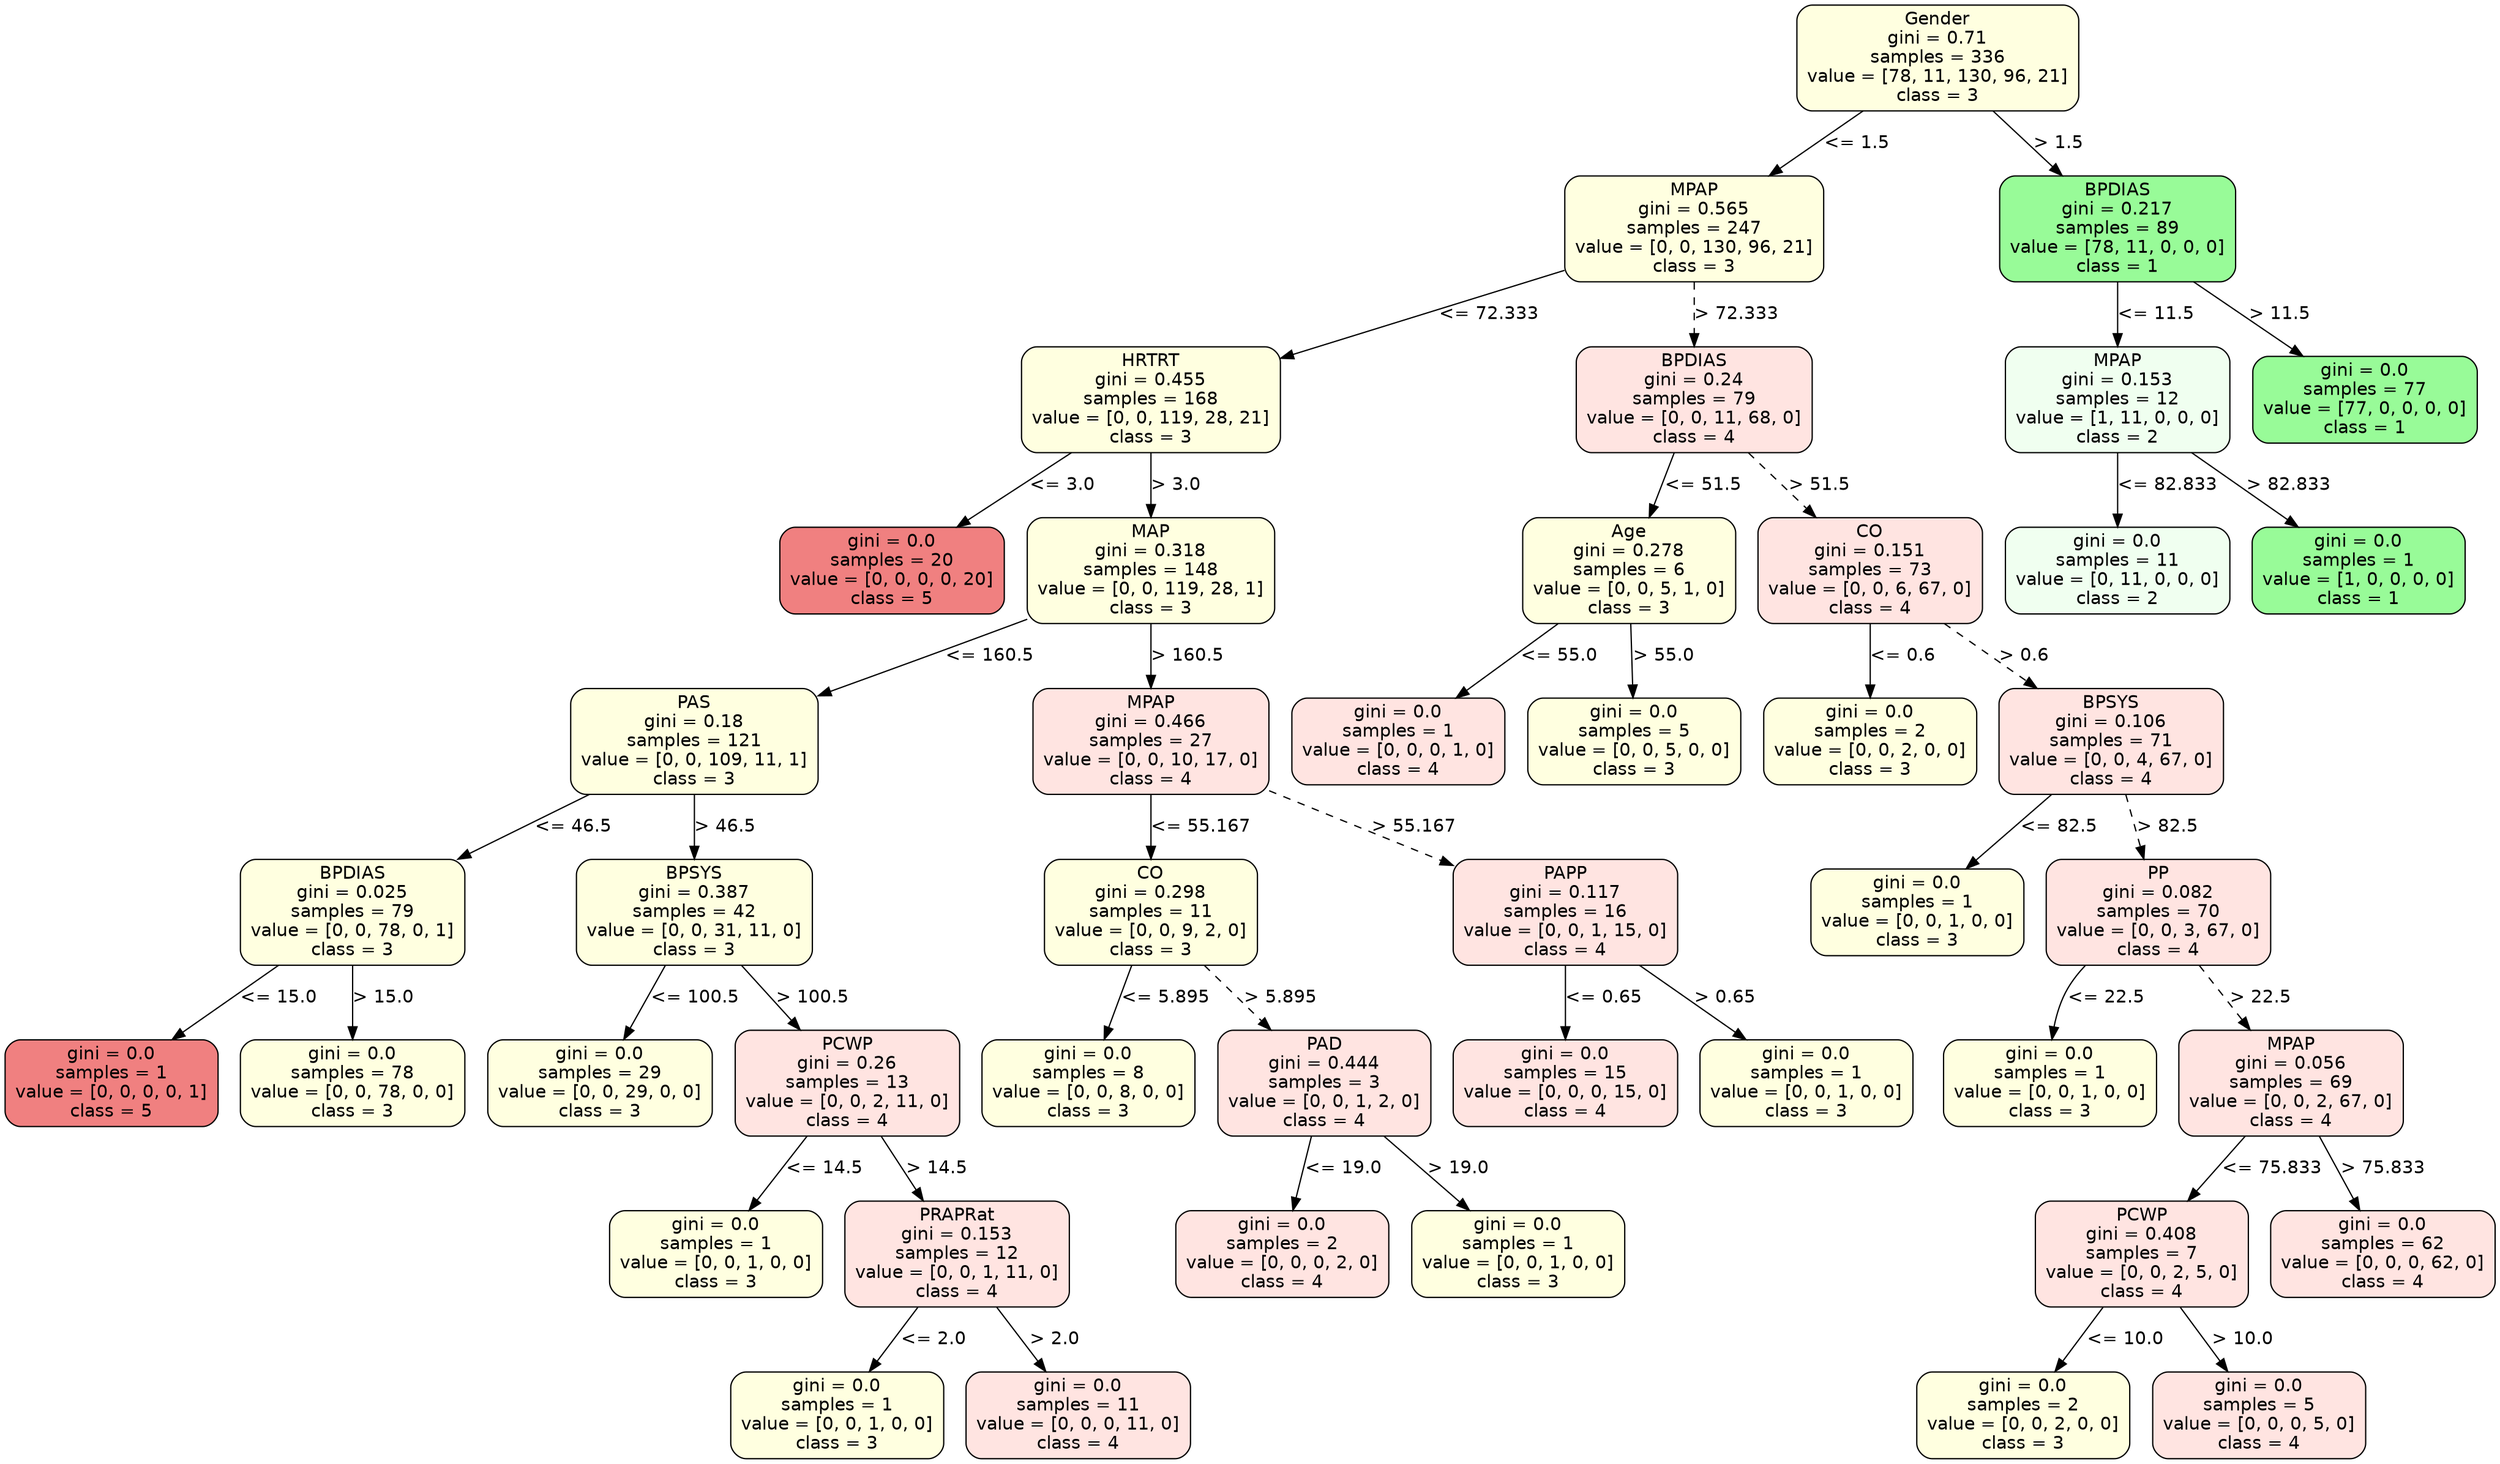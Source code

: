 strict digraph Tree {
	graph [bb="0,0,1678.5,1140"];
	node [color=black,
		fontname=helvetica,
		label="\N",
		shape=box,
		style="filled, rounded"
	];
	edge [fontname=helvetica];
	0	[fillcolor=lightyellow,
		height=1.1528,
		label="Gender\ngini = 0.71\nsamples = 336\nvalue = [78, 11, 130, 96, 21]\nclass = 3",
		pos="1267,1098.5",
		width=2.5694];
	1	[fillcolor=lightyellow,
		height=1.1528,
		label="MPAP\ngini = 0.565\nsamples = 247\nvalue = [0, 0, 130, 96, 21]\nclass = 3",
		pos="1104,964.5",
		width=2.3611];
	0 -> 1	[label="<= 1.5",
		labelangle=45,
		labeldistance=2.5,
		lp="1211,1031.5",
		op="<=",
		param=1.5,
		pos="e,1154.1,1006 1216.8,1056.8 1199.5,1042.8 1180,1027 1162.1,1012.6",
		style=solid];
	40	[fillcolor=palegreen,
		height=1.1528,
		label="BPDIAS\ngini = 0.217\nsamples = 89\nvalue = [78, 11, 0, 0, 0]\nclass = 1",
		pos="1387,964.5",
		width=2.1528];
	0 -> 40	[label="> 1.5",
		labelangle=-45,
		labeldistance=2.5,
		lp="1346.5,1031.5",
		op=">",
		param=1.5,
		pos="e,1349.9,1006.3 1304,1056.8 1316.3,1043.3 1330.1,1028 1342.9,1014",
		style=solid];
	2	[fillcolor=lightyellow,
		height=1.1528,
		label="HRTRT\ngini = 0.455\nsamples = 168\nvalue = [0, 0, 119, 28, 21]\nclass = 3",
		pos="740,830.5",
		width=2.3611];
	1 -> 2	[label="<= 72.333",
		lp="964,897.5",
		op="<=",
		param=72.333,
		pos="e,825.12,862.37 1018.7,932.55 963.54,912.56 891.75,886.53 834.84,865.89",
		style=solid];
	25	[fillcolor=mistyrose,
		height=1.1528,
		label="BPDIAS\ngini = 0.24\nsamples = 79\nvalue = [0, 0, 11, 68, 0]\nclass = 4",
		pos="1104,830.5",
		width=2.1528];
	1 -> 25	[label="> 72.333",
		lp="1131,897.5",
		op=">",
		param=72.333,
		pos="e,1104,872.27 1104,922.82 1104,910.02 1104,895.73 1104,882.32",
		style=dashed];
	3	[fillcolor=lightcoral,
		height=0.94444,
		label="gini = 0.0\nsamples = 20\nvalue = [0, 0, 0, 0, 20]\nclass = 5",
		pos="567,696.5",
		width=2.0417];
	2 -> 3	[label="<= 3.0",
		lp="679,763.5",
		op="<=",
		param=3.0,
		pos="e,610.29,730.53 686.68,788.82 664.94,772.23 639.9,753.12 618.36,736.69",
		style=solid];
	4	[fillcolor=lightyellow,
		height=1.1528,
		label="MAP\ngini = 0.318\nsamples = 148\nvalue = [0, 0, 119, 28, 1]\nclass = 3",
		pos="740,696.5",
		width=2.25];
	2 -> 4	[label="> 3.0",
		lp="755.5,763.5",
		op=">",
		param=3.0,
		pos="e,740,738.27 740,788.82 740,776.02 740,761.73 740,748.32",
		style=solid];
	5	[fillcolor=lightyellow,
		height=1.1528,
		label="PAS\ngini = 0.18\nsamples = 121\nvalue = [0, 0, 109, 11, 1]\nclass = 3",
		pos="460,562.5",
		width=2.25];
	4 -> 5	[label="<= 160.5",
		lp="636.5,629.5",
		op="<=",
		param=160.5,
		pos="e,541.08,601.72 658.64,657.14 624.69,641.14 585.14,622.49 550.3,606.07",
		style=solid];
	16	[fillcolor=mistyrose,
		height=1.1528,
		label="MPAP\ngini = 0.466\nsamples = 27\nvalue = [0, 0, 10, 17, 0]\nclass = 4",
		pos="740,562.5",
		width=2.1528];
	4 -> 16	[label="> 160.5",
		lp="763,629.5",
		op=">",
		param=160.5,
		pos="e,740,604.27 740,654.82 740,642.02 740,627.73 740,614.32",
		style=solid];
	6	[fillcolor=lightyellow,
		height=1.1528,
		label="BPDIAS\ngini = 0.025\nsamples = 79\nvalue = [0, 0, 78, 0, 1]\nclass = 3",
		pos="232,428.5",
		width=2.0417];
	5 -> 6	[label="<= 46.5",
		lp="376.5,495.5",
		op="<=",
		param=46.5,
		pos="e,302.22,470.15 390.04,521 365.1,506.56 336.84,490.19 311.18,475.34",
		style=solid];
	9	[fillcolor=lightyellow,
		height=1.1528,
		label="BPSYS\ngini = 0.387\nsamples = 42\nvalue = [0, 0, 31, 11, 0]\nclass = 3",
		pos="460,428.5",
		width=2.1528];
	5 -> 9	[label="> 46.5",
		lp="479.5,495.5",
		op=">",
		param=46.5,
		pos="e,460,470.27 460,520.82 460,508.02 460,493.73 460,480.32",
		style=solid];
	7	[fillcolor=lightcoral,
		height=0.94444,
		label="gini = 0.0\nsamples = 1\nvalue = [0, 0, 0, 0, 1]\nclass = 5",
		pos="70,294.5",
		width=1.9444];
	6 -> 7	[label="<= 15.0",
		lp="179.5,361.5",
		op="<=",
		param=15.0,
		pos="e,110.54,328.53 182.07,386.82 161.8,370.3 138.47,351.29 118.36,334.9",
		style=solid];
	8	[fillcolor=lightyellow,
		height=0.94444,
		label="gini = 0.0\nsamples = 78\nvalue = [0, 0, 78, 0, 0]\nclass = 3",
		pos="232,294.5",
		width=2.0417];
	6 -> 8	[label="> 15.0",
		lp="251.5,361.5",
		op=">",
		param=15.0,
		pos="e,232,328.74 232,386.82 232,371.68 232,354.44 232,339.05",
		style=solid];
	10	[fillcolor=lightyellow,
		height=0.94444,
		label="gini = 0.0\nsamples = 29\nvalue = [0, 0, 29, 0, 0]\nclass = 3",
		pos="397,294.5",
		width=2.0417];
	9 -> 10	[label="<= 100.5",
		lp="458.5,361.5",
		op="<=",
		param=100.5,
		pos="e,412.87,328.74 440.58,386.82 433.22,371.39 424.81,353.78 417.36,338.17",
		style=solid];
	11	[fillcolor=mistyrose,
		height=1.1528,
		label="PCWP\ngini = 0.26\nsamples = 13\nvalue = [0, 0, 2, 11, 0]\nclass = 4",
		pos="562,294.5",
		width=2.0417];
	9 -> 11	[label="> 100.5",
		lp="538,361.5",
		op=">",
		param=100.5,
		pos="e,530.49,336.27 491.44,386.82 501.81,373.39 513.46,358.32 524.25,344.35",
		style=solid];
	12	[fillcolor=lightyellow,
		height=0.94444,
		label="gini = 0.0\nsamples = 1\nvalue = [0, 0, 1, 0, 0]\nclass = 3",
		pos="474,160.5",
		width=1.9444];
	11 -> 12	[label="<= 14.5",
		lp="544.5,227.5",
		op="<=",
		param=14.5,
		pos="e,496.16,194.74 534.88,252.82 524.4,237.1 512.41,219.11 501.86,203.29",
		style=solid];
	13	[fillcolor=mistyrose,
		height=1.1528,
		label="PRAPRat\ngini = 0.153\nsamples = 12\nvalue = [0, 0, 1, 11, 0]\nclass = 4",
		pos="636,160.5",
		width=2.0417];
	11 -> 13	[label="> 14.5",
		lp="621.5,227.5",
		op=">",
		param=14.5,
		pos="e,613.14,202.27 584.81,252.82 592.19,239.64 600.47,224.89 608.17,211.14",
		style=solid];
	14	[fillcolor=lightyellow,
		height=0.94444,
		label="gini = 0.0\nsamples = 1\nvalue = [0, 0, 1, 0, 0]\nclass = 3",
		pos="555,34",
		width=1.9444];
	13 -> 14	[label="<= 2.0",
		lp="618,93.5",
		op="<=",
		param=2.0,
		pos="e,576.72,68.379 609.48,118.73 600.77,105.35 591.09,90.465 582.32,76.995",
		style=solid];
	15	[fillcolor=mistyrose,
		height=0.94444,
		label="gini = 0.0\nsamples = 11\nvalue = [0, 0, 0, 11, 0]\nclass = 4",
		pos="717,34",
		width=2.0417];
	13 -> 15	[label="> 2.0",
		lp="699.5,93.5",
		op=">",
		param=2.0,
		pos="e,695.28,68.379 662.52,118.73 671.23,105.35 680.91,90.465 689.68,76.995",
		style=solid];
	17	[fillcolor=lightyellow,
		height=1.1528,
		label="CO\ngini = 0.298\nsamples = 11\nvalue = [0, 0, 9, 2, 0]\nclass = 3",
		pos="740,428.5",
		width=1.9444];
	16 -> 17	[label="<= 55.167",
		lp="771,495.5",
		op="<=",
		param=55.167,
		pos="e,740,470.27 740,520.82 740,508.02 740,493.73 740,480.32",
		style=solid];
	22	[fillcolor=mistyrose,
		height=1.1528,
		label="PAPP\ngini = 0.117\nsamples = 16\nvalue = [0, 0, 1, 15, 0]\nclass = 4",
		pos="1044,428.5",
		width=2.0417];
	16 -> 22	[label="> 55.167",
		lp="926,495.5",
		op=">",
		param=55.167,
		pos="e,970.39,459.75 817.72,525.15 820.85,523.74 823.95,522.35 827,521 871.04,501.47 920.5,480.54 961.08,463.63",
		style=dashed];
	18	[fillcolor=lightyellow,
		height=0.94444,
		label="gini = 0.0\nsamples = 8\nvalue = [0, 0, 8, 0, 0]\nclass = 3",
		pos="724,294.5",
		width=1.9444];
	17 -> 18	[label="<= 5.895",
		lp="760.5,361.5",
		op="<=",
		param=5.895,
		pos="e,728.03,328.74 735.07,386.82 733.23,371.68 731.14,354.44 729.28,339.05",
		style=solid];
	19	[fillcolor=mistyrose,
		height=1.1528,
		label="PAD\ngini = 0.444\nsamples = 3\nvalue = [0, 0, 1, 2, 0]\nclass = 4",
		pos="882,294.5",
		width=1.9444];
	17 -> 19	[label="> 5.895",
		lp="839,361.5",
		op=">",
		param=5.895,
		pos="e,838.14,336.27 783.76,386.82 798.61,373.02 815.33,357.48 830.71,343.18",
		style=dashed];
	20	[fillcolor=mistyrose,
		height=0.94444,
		label="gini = 0.0\nsamples = 2\nvalue = [0, 0, 0, 2, 0]\nclass = 4",
		pos="854,160.5",
		width=1.9444];
	19 -> 20	[label="<= 19.0",
		lp="892.5,227.5",
		op="<=",
		param=19.0,
		pos="e,861.05,194.74 873.37,252.82 870.13,237.53 866.43,220.11 863.14,204.61",
		style=solid];
	21	[fillcolor=lightyellow,
		height=0.94444,
		label="gini = 0.0\nsamples = 1\nvalue = [0, 0, 1, 0, 0]\nclass = 3",
		pos="1012,160.5",
		width=1.9444];
	19 -> 21	[label="> 19.0",
		lp="970.5,227.5",
		op=">",
		param=19.0,
		pos="e,979.26,194.74 922.07,252.82 937.98,236.66 956.25,218.11 972.14,201.97",
		style=solid];
	23	[fillcolor=mistyrose,
		height=0.94444,
		label="gini = 0.0\nsamples = 15\nvalue = [0, 0, 0, 15, 0]\nclass = 4",
		pos="1044,294.5",
		width=2.0417];
	22 -> 23	[label="<= 0.65",
		lp="1067.5,361.5",
		op="<=",
		param=0.65,
		pos="e,1044,328.74 1044,386.82 1044,371.68 1044,354.44 1044,339.05",
		style=solid];
	24	[fillcolor=lightyellow,
		height=0.94444,
		label="gini = 0.0\nsamples = 1\nvalue = [0, 0, 1, 0, 0]\nclass = 3",
		pos="1206,294.5",
		width=1.9444];
	22 -> 24	[label="> 0.65",
		lp="1149.5,361.5",
		op=">",
		param=0.65,
		pos="e,1165.5,328.53 1093.9,386.82 1114.2,370.3 1137.5,351.29 1157.6,334.9",
		style=solid];
	26	[fillcolor=lightyellow,
		height=1.1528,
		label="Age\ngini = 0.278\nsamples = 6\nvalue = [0, 0, 5, 1, 0]\nclass = 3",
		pos="1060,696.5",
		width=1.9444];
	25 -> 26	[label="<= 51.5",
		lp="1107.5,763.5",
		op="<=",
		param=51.5,
		pos="e,1073.6,738.27 1090.4,788.82 1086.1,775.9 1081.3,761.45 1076.8,747.92",
		style=solid];
	29	[fillcolor=mistyrose,
		height=1.1528,
		label="CO\ngini = 0.151\nsamples = 73\nvalue = [0, 0, 6, 67, 0]\nclass = 4",
		pos="1222,696.5",
		width=2.0417];
	25 -> 29	[label="> 51.5",
		lp="1186.5,763.5",
		op=">",
		param=51.5,
		pos="e,1185.6,738.27 1140.4,788.82 1152.5,775.27 1166.1,760.04 1178.7,745.96",
		style=dashed];
	27	[fillcolor=mistyrose,
		height=0.94444,
		label="gini = 0.0\nsamples = 1\nvalue = [0, 0, 0, 1, 0]\nclass = 4",
		pos="906,562.5",
		width=1.9444];
	26 -> 27	[label="<= 55.0",
		lp="1011.5,629.5",
		op="<=",
		param=55.0,
		pos="e,944.53,596.53 1012.5,654.82 993.35,638.37 971.28,619.46 952.22,603.12",
		style=solid];
	28	[fillcolor=lightyellow,
		height=0.94444,
		label="gini = 0.0\nsamples = 5\nvalue = [0, 0, 5, 0, 0]\nclass = 3",
		pos="1064,562.5",
		width=1.9444];
	26 -> 28	[label="> 55.0",
		lp="1082.5,629.5",
		op=">",
		param=55.0,
		pos="e,1063,596.74 1061.2,654.82 1061.7,639.68 1062.2,622.44 1062.7,607.05",
		style=solid];
	30	[fillcolor=lightyellow,
		height=0.94444,
		label="gini = 0.0\nsamples = 2\nvalue = [0, 0, 2, 0, 0]\nclass = 3",
		pos="1222,562.5",
		width=1.9444];
	29 -> 30	[label="<= 0.6",
		lp="1242,629.5",
		op="<=",
		param=0.6,
		pos="e,1222,596.74 1222,654.82 1222,639.68 1222,622.44 1222,607.05",
		style=solid];
	31	[fillcolor=mistyrose,
		height=1.1528,
		label="BPSYS\ngini = 0.106\nsamples = 71\nvalue = [0, 0, 4, 67, 0]\nclass = 4",
		pos="1384,562.5",
		width=2.0417];
	29 -> 31	[label="> 0.6",
		lp="1323.5,629.5",
		op=">",
		param=0.6,
		pos="e,1334.2,604.05 1271.9,654.82 1289.1,640.83 1308.5,625.04 1326.2,610.59",
		style=dashed];
	32	[fillcolor=lightyellow,
		height=0.94444,
		label="gini = 0.0\nsamples = 1\nvalue = [0, 0, 1, 0, 0]\nclass = 3",
		pos="1239,428.5",
		width=1.9444];
	31 -> 32	[label="<= 82.5",
		lp="1339.5,495.5",
		op="<=",
		param=82.5,
		pos="e,1275.5,462.74 1339.3,520.82 1321.4,504.51 1300.8,485.78 1283,469.54",
		style=solid];
	33	[fillcolor=mistyrose,
		height=1.1528,
		label="PP\ngini = 0.082\nsamples = 70\nvalue = [0, 0, 3, 67, 0]\nclass = 4",
		pos="1401,428.5",
		width=2.0417];
	31 -> 33	[label="> 82.5",
		lp="1413.5,495.5",
		op=">",
		param=82.5,
		pos="e,1395.7,470.27 1389.2,520.82 1390.9,508.02 1392.7,493.73 1394.5,480.32",
		style=dashed];
	34	[fillcolor=lightyellow,
		height=0.94444,
		label="gini = 0.0\nsamples = 1\nvalue = [0, 0, 1, 0, 0]\nclass = 3",
		pos="1382,294.5",
		width=1.9444];
	33 -> 34	[label="<= 22.5",
		lp="1416.5,361.5",
		op="<=",
		param=22.5,
		pos="e,1386.8,328.74 1395.1,386.82 1393,371.68 1390.5,354.44 1388.3,339.05",
		style=solid];
	35	[fillcolor=mistyrose,
		height=1.1528,
		label="MPAP\ngini = 0.056\nsamples = 69\nvalue = [0, 0, 2, 67, 0]\nclass = 4",
		pos="1544,294.5",
		width=2.0417];
	33 -> 35	[label="> 22.5",
		lp="1496.5,361.5",
		op=">",
		param=22.5,
		pos="e,1499.8,336.27 1445.1,386.82 1460,373.02 1476.9,357.48 1492.3,343.18",
		style=dashed];
	36	[fillcolor=mistyrose,
		height=1.1528,
		label="PCWP\ngini = 0.408\nsamples = 7\nvalue = [0, 0, 2, 5, 0]\nclass = 4",
		pos="1443,160.5",
		width=1.9444];
	35 -> 36	[label="<= 75.833",
		lp="1528,227.5",
		op="<=",
		param=75.833,
		pos="e,1474.2,202.27 1512.9,252.82 1502.6,239.39 1491.1,224.32 1480.4,210.35",
		style=solid];
	39	[fillcolor=mistyrose,
		height=0.94444,
		label="gini = 0.0\nsamples = 62\nvalue = [0, 0, 0, 62, 0]\nclass = 4",
		pos="1605,160.5",
		width=2.0417];
	35 -> 39	[label="> 75.833",
		lp="1604,227.5",
		op=">",
		param=75.833,
		pos="e,1589.6,194.74 1562.8,252.82 1569.9,237.39 1578.1,219.78 1585.3,204.17",
		style=solid];
	37	[fillcolor=lightyellow,
		height=0.94444,
		label="gini = 0.0\nsamples = 2\nvalue = [0, 0, 2, 0, 0]\nclass = 3",
		pos="1364,34",
		width=1.9444];
	36 -> 37	[label="<= 10.0",
		lp="1429.5,93.5",
		op="<=",
		param=10.0,
		pos="e,1385.2,68.379 1417.1,118.73 1408.6,105.35 1399.2,90.465 1390.6,76.995",
		style=solid];
	38	[fillcolor=mistyrose,
		height=0.94444,
		label="gini = 0.0\nsamples = 5\nvalue = [0, 0, 0, 5, 0]\nclass = 4",
		pos="1522,34",
		width=1.9444];
	36 -> 38	[label="> 10.0",
		lp="1509.5,93.5",
		op=">",
		param=10.0,
		pos="e,1500.8,68.379 1468.9,118.73 1477.4,105.35 1486.8,90.465 1495.4,76.995",
		style=solid];
	41	[fillcolor=honeydew,
		height=1.1528,
		label="MPAP\ngini = 0.153\nsamples = 12\nvalue = [1, 11, 0, 0, 0]\nclass = 2",
		pos="1387,830.5",
		width=2.0417];
	40 -> 41	[label="<= 11.5",
		lp="1410.5,897.5",
		op="<=",
		param=11.5,
		pos="e,1387,872.27 1387,922.82 1387,910.02 1387,895.73 1387,882.32",
		style=solid];
	44	[fillcolor=palegreen,
		height=0.94444,
		label="gini = 0.0\nsamples = 77\nvalue = [77, 0, 0, 0, 0]\nclass = 1",
		pos="1552,830.5",
		width=2.0417];
	40 -> 44	[label="> 11.5",
		lp="1494.5,897.5",
		op=">",
		param=11.5,
		pos="e,1510.7,864.53 1437.9,922.82 1458.5,906.3 1482.3,887.29 1502.7,870.9",
		style=solid];
	42	[fillcolor=honeydew,
		height=0.94444,
		label="gini = 0.0\nsamples = 11\nvalue = [0, 11, 0, 0, 0]\nclass = 2",
		pos="1387,696.5",
		width=2.0417];
	41 -> 42	[label="<= 82.833",
		lp="1418,763.5",
		op="<=",
		param=82.833,
		pos="e,1387,730.74 1387,788.82 1387,773.68 1387,756.44 1387,741.05",
		style=solid];
	43	[fillcolor=palegreen,
		height=0.94444,
		label="gini = 0.0\nsamples = 1\nvalue = [1, 0, 0, 0, 0]\nclass = 1",
		pos="1549,696.5",
		width=1.9444];
	41 -> 43	[label="> 82.833",
		lp="1500,763.5",
		op=">",
		param=82.833,
		pos="e,1508.5,730.53 1436.9,788.82 1457.2,772.3 1480.5,753.29 1500.6,736.9",
		style=solid];
}
